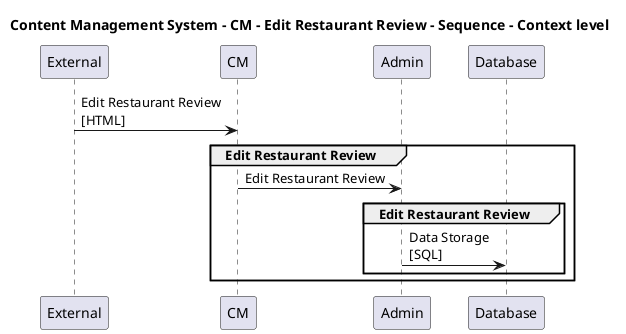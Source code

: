 @startuml

title Content Management System - CM - Edit Restaurant Review - Sequence - Context level

participant "External" as C4InterFlow.SoftwareSystems.ExternalSystem
participant "CM" as ContentManagementSystem.SoftwareSystems.CM
participant "Admin" as ContentManagementSystem.SoftwareSystems.Admin
participant "Database" as ContentManagementSystem.SoftwareSystems.Database

C4InterFlow.SoftwareSystems.ExternalSystem -> ContentManagementSystem.SoftwareSystems.CM : Edit Restaurant Review\n[HTML]
group Edit Restaurant Review
ContentManagementSystem.SoftwareSystems.CM -> ContentManagementSystem.SoftwareSystems.Admin : Edit Restaurant Review
group Edit Restaurant Review
ContentManagementSystem.SoftwareSystems.Admin -> ContentManagementSystem.SoftwareSystems.Database : Data Storage\n[SQL]
end
end


@enduml
